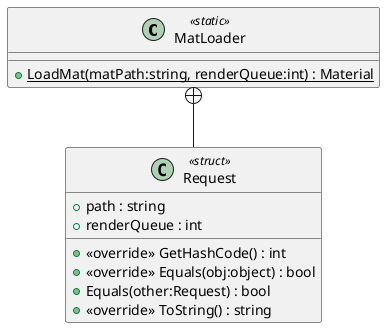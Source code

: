 @startuml
class MatLoader <<static>> {
    + {static} LoadMat(matPath:string, renderQueue:int) : Material
}
class Request <<struct>> {
    + path : string
    + renderQueue : int
    + <<override>> GetHashCode() : int
    + <<override>> Equals(obj:object) : bool
    + Equals(other:Request) : bool
    + <<override>> ToString() : string
}
MatLoader +-- Request
@enduml

